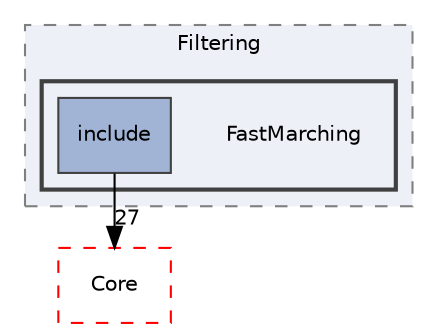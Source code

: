 digraph "FastMarching"
{
 // LATEX_PDF_SIZE
  edge [fontname="Helvetica",fontsize="10",labelfontname="Helvetica",labelfontsize="10"];
  node [fontname="Helvetica",fontsize="10",shape=record];
  compound=true
  subgraph clusterdir_6724b11ef9ad676a0a0c31463bff1d93 {
    graph [ bgcolor="#edf0f7", pencolor="grey50", style="filled,dashed,", label="Filtering", fontname="Helvetica", fontsize="10", URL="dir_6724b11ef9ad676a0a0c31463bff1d93.html"]
  subgraph clusterdir_95bfa708f316587af668eac80d32cb79 {
    graph [ bgcolor="#edf0f7", pencolor="grey25", style="filled,bold,", label="", fontname="Helvetica", fontsize="10", URL="dir_95bfa708f316587af668eac80d32cb79.html"]
    dir_95bfa708f316587af668eac80d32cb79 [shape=plaintext, label="FastMarching"];
  dir_f0139bff9118b2e22388d67b65bd17aa [shape=box, label="include", style="filled,", fillcolor="#a2b4d6", color="grey25", URL="dir_f0139bff9118b2e22388d67b65bd17aa.html"];
  }
  }
  dir_cac7f9cecb9aa42a0bd05452dddd8a21 [shape=box, label="Core", style="dashed,", fillcolor="#edf0f7", color="red", URL="dir_cac7f9cecb9aa42a0bd05452dddd8a21.html"];
  dir_f0139bff9118b2e22388d67b65bd17aa->dir_cac7f9cecb9aa42a0bd05452dddd8a21 [headlabel="27", labeldistance=1.5 headhref="dir_000085_000014.html"];
}
